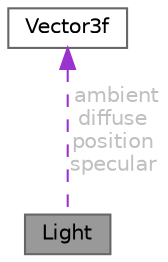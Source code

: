 digraph "Light"
{
 // LATEX_PDF_SIZE
  bgcolor="transparent";
  edge [fontname=Helvetica,fontsize=10,labelfontname=Helvetica,labelfontsize=10];
  node [fontname=Helvetica,fontsize=10,shape=box,height=0.2,width=0.4];
  Node1 [id="Node000001",label="Light",height=0.2,width=0.4,color="gray40", fillcolor="grey60", style="filled", fontcolor="black",tooltip=" "];
  Node2 -> Node1 [id="edge2_Node000001_Node000002",dir="back",color="darkorchid3",style="dashed",tooltip=" ",label=" ambient\ndiffuse\nposition\nspecular",fontcolor="grey" ];
  Node2 [id="Node000002",label="Vector3f",height=0.2,width=0.4,color="gray40", fillcolor="white", style="filled",URL="$classVector3f.html",tooltip="Représente un vecteur 3D."];
}
